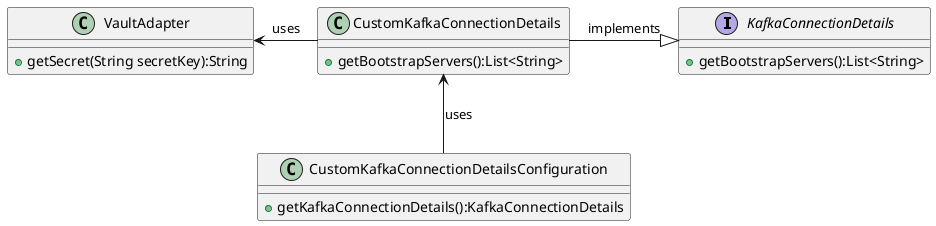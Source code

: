 @startuml
'https://plantuml.com/class-diagram

interface KafkaConnectionDetails {
   +getBootstrapServers():List<String>
}
class CustomKafkaConnectionDetails {
+getBootstrapServers():List<String>
}
class VaultAdapter {
   +getSecret(String secretKey):String
}
class CustomKafkaConnectionDetailsConfiguration {
    +getKafkaConnectionDetails():KafkaConnectionDetails
}
CustomKafkaConnectionDetails -left-> VaultAdapter:uses
CustomKafkaConnectionDetails -right-|> KafkaConnectionDetails:implements
CustomKafkaConnectionDetailsConfiguration -up-> CustomKafkaConnectionDetails:uses


@enduml